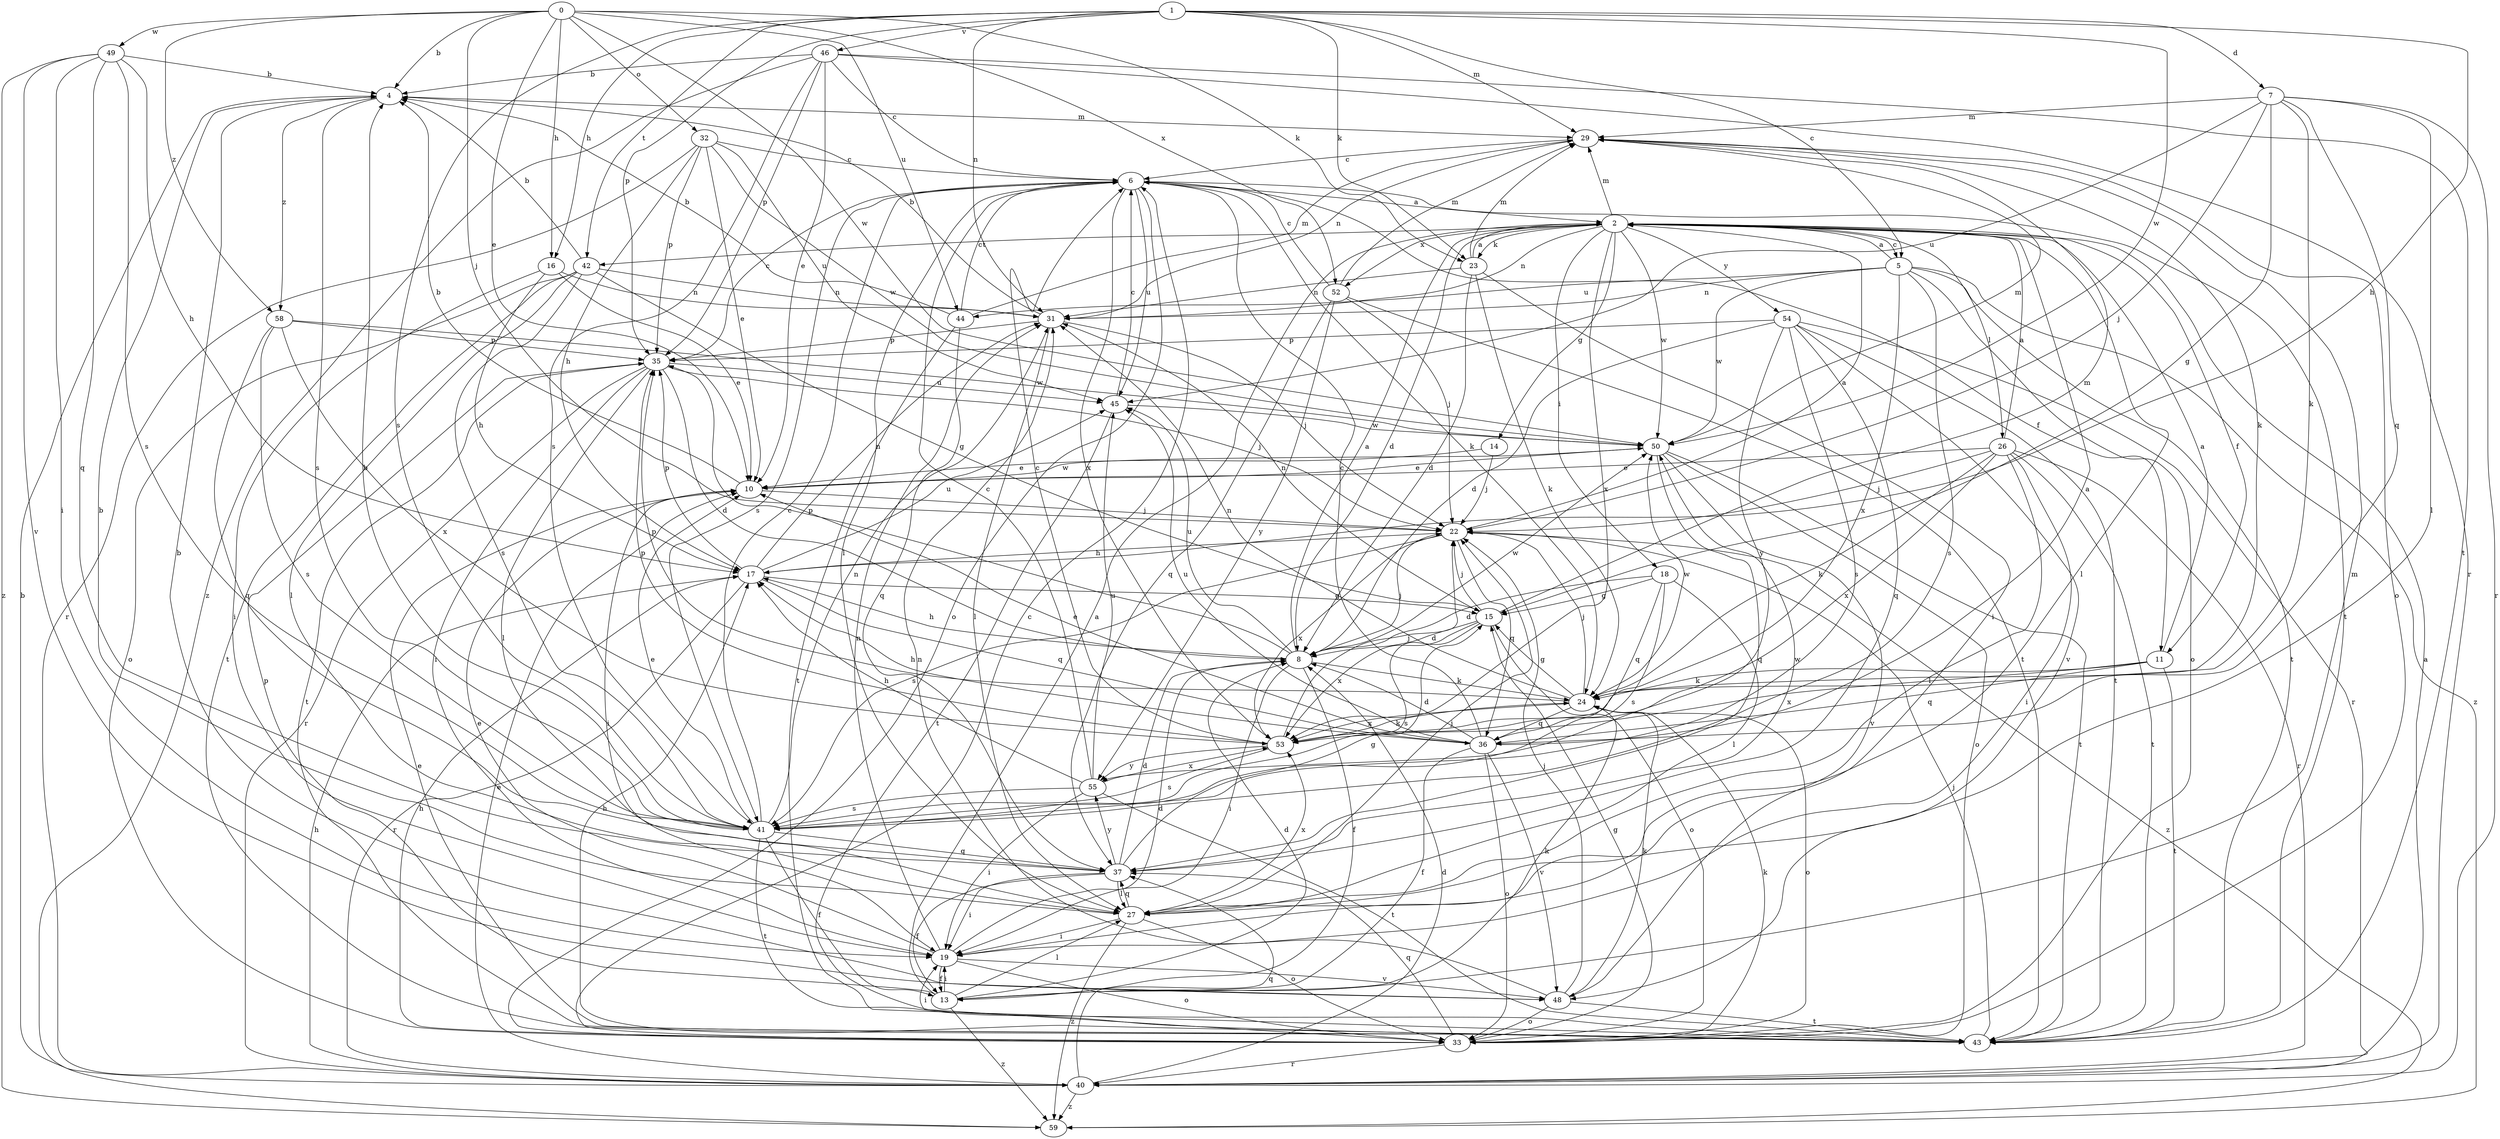 strict digraph  {
0;
1;
2;
4;
5;
6;
7;
8;
10;
11;
13;
14;
15;
16;
17;
18;
19;
22;
23;
24;
26;
27;
29;
31;
32;
33;
35;
36;
37;
40;
41;
42;
43;
44;
45;
46;
48;
49;
50;
52;
53;
54;
55;
58;
59;
0 -> 4  [label=b];
0 -> 10  [label=e];
0 -> 16  [label=h];
0 -> 22  [label=j];
0 -> 23  [label=k];
0 -> 32  [label=o];
0 -> 44  [label=u];
0 -> 49  [label=w];
0 -> 50  [label=w];
0 -> 52  [label=x];
0 -> 58  [label=z];
1 -> 5  [label=c];
1 -> 7  [label=d];
1 -> 16  [label=h];
1 -> 17  [label=h];
1 -> 23  [label=k];
1 -> 29  [label=m];
1 -> 31  [label=n];
1 -> 35  [label=p];
1 -> 41  [label=s];
1 -> 42  [label=t];
1 -> 46  [label=v];
1 -> 50  [label=w];
2 -> 5  [label=c];
2 -> 8  [label=d];
2 -> 11  [label=f];
2 -> 14  [label=g];
2 -> 18  [label=i];
2 -> 23  [label=k];
2 -> 26  [label=l];
2 -> 27  [label=l];
2 -> 29  [label=m];
2 -> 31  [label=n];
2 -> 42  [label=t];
2 -> 50  [label=w];
2 -> 52  [label=x];
2 -> 53  [label=x];
2 -> 54  [label=y];
4 -> 29  [label=m];
4 -> 41  [label=s];
4 -> 58  [label=z];
5 -> 2  [label=a];
5 -> 31  [label=n];
5 -> 33  [label=o];
5 -> 41  [label=s];
5 -> 43  [label=t];
5 -> 44  [label=u];
5 -> 50  [label=w];
5 -> 53  [label=x];
5 -> 59  [label=z];
6 -> 2  [label=a];
6 -> 11  [label=f];
6 -> 24  [label=k];
6 -> 27  [label=l];
6 -> 33  [label=o];
6 -> 41  [label=s];
6 -> 43  [label=t];
6 -> 45  [label=u];
6 -> 53  [label=x];
7 -> 15  [label=g];
7 -> 22  [label=j];
7 -> 24  [label=k];
7 -> 27  [label=l];
7 -> 29  [label=m];
7 -> 36  [label=q];
7 -> 40  [label=r];
7 -> 45  [label=u];
8 -> 2  [label=a];
8 -> 13  [label=f];
8 -> 17  [label=h];
8 -> 19  [label=i];
8 -> 22  [label=j];
8 -> 24  [label=k];
8 -> 35  [label=p];
8 -> 45  [label=u];
8 -> 50  [label=w];
10 -> 4  [label=b];
10 -> 19  [label=i];
10 -> 22  [label=j];
10 -> 50  [label=w];
11 -> 2  [label=a];
11 -> 24  [label=k];
11 -> 36  [label=q];
11 -> 43  [label=t];
11 -> 53  [label=x];
13 -> 2  [label=a];
13 -> 8  [label=d];
13 -> 19  [label=i];
13 -> 24  [label=k];
13 -> 27  [label=l];
13 -> 29  [label=m];
13 -> 35  [label=p];
13 -> 59  [label=z];
14 -> 10  [label=e];
14 -> 22  [label=j];
15 -> 8  [label=d];
15 -> 22  [label=j];
15 -> 29  [label=m];
15 -> 31  [label=n];
15 -> 33  [label=o];
15 -> 41  [label=s];
15 -> 53  [label=x];
16 -> 10  [label=e];
16 -> 17  [label=h];
16 -> 19  [label=i];
16 -> 31  [label=n];
17 -> 15  [label=g];
17 -> 31  [label=n];
17 -> 35  [label=p];
17 -> 36  [label=q];
17 -> 40  [label=r];
17 -> 45  [label=u];
18 -> 8  [label=d];
18 -> 15  [label=g];
18 -> 27  [label=l];
18 -> 36  [label=q];
18 -> 41  [label=s];
19 -> 8  [label=d];
19 -> 10  [label=e];
19 -> 13  [label=f];
19 -> 31  [label=n];
19 -> 33  [label=o];
19 -> 48  [label=v];
22 -> 2  [label=a];
22 -> 17  [label=h];
22 -> 36  [label=q];
22 -> 41  [label=s];
22 -> 53  [label=x];
22 -> 59  [label=z];
23 -> 2  [label=a];
23 -> 8  [label=d];
23 -> 19  [label=i];
23 -> 24  [label=k];
23 -> 29  [label=m];
23 -> 31  [label=n];
24 -> 15  [label=g];
24 -> 22  [label=j];
24 -> 31  [label=n];
24 -> 33  [label=o];
24 -> 35  [label=p];
24 -> 36  [label=q];
24 -> 50  [label=w];
24 -> 53  [label=x];
26 -> 2  [label=a];
26 -> 10  [label=e];
26 -> 19  [label=i];
26 -> 22  [label=j];
26 -> 24  [label=k];
26 -> 27  [label=l];
26 -> 40  [label=r];
26 -> 43  [label=t];
26 -> 53  [label=x];
27 -> 4  [label=b];
27 -> 19  [label=i];
27 -> 22  [label=j];
27 -> 33  [label=o];
27 -> 37  [label=q];
27 -> 53  [label=x];
27 -> 59  [label=z];
29 -> 6  [label=c];
29 -> 24  [label=k];
29 -> 31  [label=n];
29 -> 33  [label=o];
31 -> 4  [label=b];
31 -> 22  [label=j];
31 -> 27  [label=l];
31 -> 35  [label=p];
32 -> 6  [label=c];
32 -> 10  [label=e];
32 -> 17  [label=h];
32 -> 35  [label=p];
32 -> 40  [label=r];
32 -> 45  [label=u];
32 -> 50  [label=w];
33 -> 6  [label=c];
33 -> 15  [label=g];
33 -> 17  [label=h];
33 -> 19  [label=i];
33 -> 24  [label=k];
33 -> 37  [label=q];
33 -> 40  [label=r];
35 -> 6  [label=c];
35 -> 8  [label=d];
35 -> 19  [label=i];
35 -> 22  [label=j];
35 -> 27  [label=l];
35 -> 40  [label=r];
35 -> 43  [label=t];
35 -> 45  [label=u];
36 -> 2  [label=a];
36 -> 6  [label=c];
36 -> 8  [label=d];
36 -> 10  [label=e];
36 -> 13  [label=f];
36 -> 17  [label=h];
36 -> 33  [label=o];
36 -> 45  [label=u];
36 -> 48  [label=v];
37 -> 8  [label=d];
37 -> 13  [label=f];
37 -> 15  [label=g];
37 -> 19  [label=i];
37 -> 27  [label=l];
37 -> 50  [label=w];
37 -> 55  [label=y];
40 -> 2  [label=a];
40 -> 4  [label=b];
40 -> 8  [label=d];
40 -> 10  [label=e];
40 -> 17  [label=h];
40 -> 37  [label=q];
40 -> 59  [label=z];
41 -> 4  [label=b];
41 -> 6  [label=c];
41 -> 10  [label=e];
41 -> 13  [label=f];
41 -> 31  [label=n];
41 -> 37  [label=q];
41 -> 43  [label=t];
42 -> 4  [label=b];
42 -> 15  [label=g];
42 -> 27  [label=l];
42 -> 31  [label=n];
42 -> 33  [label=o];
42 -> 41  [label=s];
42 -> 43  [label=t];
43 -> 10  [label=e];
43 -> 17  [label=h];
43 -> 22  [label=j];
44 -> 4  [label=b];
44 -> 6  [label=c];
44 -> 29  [label=m];
44 -> 37  [label=q];
44 -> 43  [label=t];
45 -> 6  [label=c];
45 -> 43  [label=t];
45 -> 50  [label=w];
46 -> 4  [label=b];
46 -> 6  [label=c];
46 -> 10  [label=e];
46 -> 35  [label=p];
46 -> 40  [label=r];
46 -> 41  [label=s];
46 -> 43  [label=t];
46 -> 59  [label=z];
48 -> 4  [label=b];
48 -> 22  [label=j];
48 -> 24  [label=k];
48 -> 31  [label=n];
48 -> 33  [label=o];
48 -> 43  [label=t];
49 -> 4  [label=b];
49 -> 17  [label=h];
49 -> 19  [label=i];
49 -> 37  [label=q];
49 -> 41  [label=s];
49 -> 48  [label=v];
49 -> 59  [label=z];
50 -> 10  [label=e];
50 -> 29  [label=m];
50 -> 33  [label=o];
50 -> 37  [label=q];
50 -> 43  [label=t];
50 -> 48  [label=v];
52 -> 6  [label=c];
52 -> 22  [label=j];
52 -> 29  [label=m];
52 -> 37  [label=q];
52 -> 43  [label=t];
52 -> 55  [label=y];
53 -> 6  [label=c];
53 -> 22  [label=j];
53 -> 24  [label=k];
53 -> 35  [label=p];
53 -> 41  [label=s];
53 -> 55  [label=y];
54 -> 8  [label=d];
54 -> 35  [label=p];
54 -> 37  [label=q];
54 -> 40  [label=r];
54 -> 41  [label=s];
54 -> 43  [label=t];
54 -> 48  [label=v];
54 -> 55  [label=y];
55 -> 6  [label=c];
55 -> 17  [label=h];
55 -> 19  [label=i];
55 -> 41  [label=s];
55 -> 43  [label=t];
55 -> 45  [label=u];
55 -> 53  [label=x];
58 -> 35  [label=p];
58 -> 37  [label=q];
58 -> 41  [label=s];
58 -> 50  [label=w];
58 -> 53  [label=x];
}
